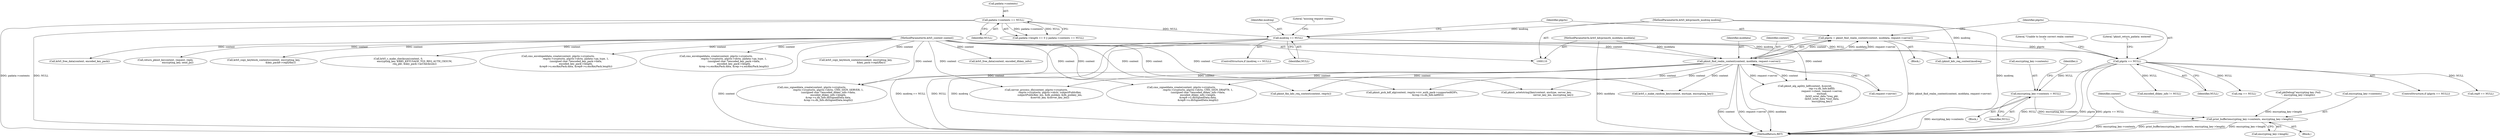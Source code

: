 digraph "0_krb5_db64ca25d661a47b996b4e2645998b5d7f0eb52c@API" {
"1000286" [label="(Call,encrypting_key->contents = NULL)"];
"1000257" [label="(Call,plgctx == NULL)"];
"1000248" [label="(Call,plgctx = pkinit_find_realm_context(context, moddata, request->server))"];
"1000250" [label="(Call,pkinit_find_realm_context(context, moddata, request->server))"];
"1000111" [label="(MethodParameterIn,krb5_context context)"];
"1000120" [label="(MethodParameterIn,krb5_kdcpreauth_moddata moddata)"];
"1000240" [label="(Call,modreq == NULL)"];
"1000121" [label="(MethodParameterIn,krb5_kdcpreauth_modreq modreq)"];
"1000232" [label="(Call,padata->contents == NULL)"];
"1000825" [label="(Call,print_buffer(encrypting_key->contents, encrypting_key->length))"];
"1000287" [label="(Call,encrypting_key->contents)"];
"1000269" [label="(Call,(pkinit_kdc_req_context)modreq)"];
"1000866" [label="(Call,cms_envelopeddata_create(context, plgctx->cryptoctx,\n                                              reqctx->cryptoctx, plgctx->idctx, padata->pa_type, 1,\n                                              (unsigned char *)encoded_key_pack->data,\n                                              encoded_key_pack->length,\n                                              &rep->u.encKeyPack.data, &rep->u.encKeyPack.length))"];
"1000698" [label="(Call,krb5_c_make_random_key(context, enctype, encrypting_key))"];
"1001214" [label="(Call,pkinit_alg_agility_kdf(context, &secret,\n                                            rep->u.dh_Info.kdfID,\n                                            request->client, request->server,\n                                            enctype,\n                                            (krb5_octet_data *)req_pkt,\n                                            (krb5_octet_data *)out_data,\n                                            encrypting_key))"];
"1000245" [label="(Literal,\"missing request context \n\")"];
"1000832" [label="(Call,krb5_copy_keyblock_contents(context, encrypting_key,\n                                        &key_pack->replyKey))"];
"1000256" [label="(ControlStructure,if (plgctx == NULL))"];
"1000249" [label="(Identifier,plgctx)"];
"1000253" [label="(Call,request->server)"];
"1000489" [label="(Call,server_process_dh(context, plgctx->cryptoctx,\n                                   reqctx->cryptoctx, plgctx->idctx, subjectPublicKey,\n                                   subjectPublicKey_len, &dh_pubkey, &dh_pubkey_len,\n                                   &server_key, &server_key_len))"];
"1001339" [label="(Call,pkinit_fini_kdc_req_context(context, reqctx))"];
"1000122" [label="(Block,)"];
"1000236" [label="(Identifier,NULL)"];
"1001105" [label="(Call,pkinit_pick_kdf_alg(context, reqctx->rcv_auth_pack->supportedKDFs,\n                                         &(rep->u.dh_Info.kdfID)))"];
"1000293" [label="(Identifier,i)"];
"1000364" [label="(Call,rep9 == NULL)"];
"1000120" [label="(MethodParameterIn,krb5_kdcpreauth_moddata moddata)"];
"1000226" [label="(Call,padata->length <= 0 || padata->contents == NULL)"];
"1001251" [label="(Call,pkinit_octetstring2key(context, enctype, server_key,\n                                            server_key_len, encrypting_key))"];
"1001352" [label="(Call,krb5_free_data(context, encoded_dhkey_info))"];
"1000233" [label="(Call,padata->contents)"];
"1000829" [label="(Call,encrypting_key->length)"];
"1001359" [label="(Call,krb5_free_data(context, encoded_key_pack))"];
"1000241" [label="(Identifier,modreq)"];
"1000239" [label="(ControlStructure,if (modreq == NULL))"];
"1000259" [label="(Identifier,NULL)"];
"1000257" [label="(Call,plgctx == NULL)"];
"1000825" [label="(Call,print_buffer(encrypting_key->contents, encrypting_key->length))"];
"1000252" [label="(Identifier,moddata)"];
"1000820" [label="(Call,pkiDebug(\"encrypting key (%d)\n\", encrypting_key->length))"];
"1000262" [label="(Literal,\"Unable to locate correct realm context\n\")"];
"1000240" [label="(Call,modreq == NULL)"];
"1000219" [label="(Call,return_pkinit_kx(context, request, reply,\n                                encrypting_key, send_pa))"];
"1000276" [label="(Block,)"];
"1000242" [label="(Identifier,NULL)"];
"1000250" [label="(Call,pkinit_find_realm_context(context, moddata, request->server))"];
"1000596" [label="(Call,cms_signeddata_create(context, plgctx->cryptoctx,\n                                           reqctx->cryptoctx, plgctx->idctx, CMS_SIGN_SERVER, 1,\n                                           (unsigned char *)encoded_dhkey_info->data,\n                                           encoded_dhkey_info->length,\n                                           &rep->u.dh_Info.dhSignedData.data,\n                                           &rep->u.dh_Info.dhSignedData.length))"];
"1000290" [label="(Identifier,NULL)"];
"1000248" [label="(Call,plgctx = pkinit_find_realm_context(context, moddata, request->server))"];
"1000232" [label="(Call,padata->contents == NULL)"];
"1000258" [label="(Identifier,plgctx)"];
"1000935" [label="(Call,krb5_copy_keyblock_contents(context, encrypting_key,\n                                            &key_pack9->replyKey))"];
"1000648" [label="(Call,cms_signeddata_create(context, plgctx->cryptoctx,\n                                           reqctx->cryptoctx, plgctx->idctx, CMS_SIGN_DRAFT9, 1,\n                                           (unsigned char *)encoded_dhkey_info->data,\n                                           encoded_dhkey_info->length,\n                                           &rep9->u.dhSignedData.data,\n                                           &rep9->u.dhSignedData.length))"];
"1000826" [label="(Call,encrypting_key->contents)"];
"1000121" [label="(MethodParameterIn,krb5_kdcpreauth_modreq modreq)"];
"1000286" [label="(Call,encrypting_key->contents = NULL)"];
"1001349" [label="(Call,encoded_dhkey_info != NULL)"];
"1000266" [label="(Literal,\"pkinit_return_padata: entered!\n\")"];
"1000774" [label="(Call,krb5_c_make_checksum(context, 0,\n                                          encrypting_key, KRB5_KEYUSAGE_TGS_REQ_AUTH_CKSUM,\n                                          req_pkt, &key_pack->asChecksum))"];
"1000759" [label="(Block,)"];
"1000833" [label="(Identifier,context)"];
"1000251" [label="(Identifier,context)"];
"1000111" [label="(MethodParameterIn,krb5_context context)"];
"1000961" [label="(Call,cms_envelopeddata_create(context, plgctx->cryptoctx,\n                                              reqctx->cryptoctx, plgctx->idctx, padata->pa_type, 1,\n                                              (unsigned char *)encoded_key_pack->data,\n                                              encoded_key_pack->length,\n                                              &rep9->u.encKeyPack.data, &rep9->u.encKeyPack.length))"];
"1001409" [label="(MethodReturn,RET)"];
"1000344" [label="(Call,rep == NULL)"];
"1000286" -> "1000276"  [label="AST: "];
"1000286" -> "1000290"  [label="CFG: "];
"1000287" -> "1000286"  [label="AST: "];
"1000290" -> "1000286"  [label="AST: "];
"1000293" -> "1000286"  [label="CFG: "];
"1000286" -> "1001409"  [label="DDG: encrypting_key->contents"];
"1000257" -> "1000286"  [label="DDG: NULL"];
"1000286" -> "1000825"  [label="DDG: encrypting_key->contents"];
"1000257" -> "1000256"  [label="AST: "];
"1000257" -> "1000259"  [label="CFG: "];
"1000258" -> "1000257"  [label="AST: "];
"1000259" -> "1000257"  [label="AST: "];
"1000262" -> "1000257"  [label="CFG: "];
"1000266" -> "1000257"  [label="CFG: "];
"1000257" -> "1001409"  [label="DDG: NULL"];
"1000257" -> "1001409"  [label="DDG: plgctx"];
"1000257" -> "1001409"  [label="DDG: plgctx == NULL"];
"1000248" -> "1000257"  [label="DDG: plgctx"];
"1000240" -> "1000257"  [label="DDG: NULL"];
"1000257" -> "1000344"  [label="DDG: NULL"];
"1000257" -> "1000364"  [label="DDG: NULL"];
"1000257" -> "1001349"  [label="DDG: NULL"];
"1000248" -> "1000122"  [label="AST: "];
"1000248" -> "1000250"  [label="CFG: "];
"1000249" -> "1000248"  [label="AST: "];
"1000250" -> "1000248"  [label="AST: "];
"1000258" -> "1000248"  [label="CFG: "];
"1000248" -> "1001409"  [label="DDG: pkinit_find_realm_context(context, moddata, request->server)"];
"1000250" -> "1000248"  [label="DDG: context"];
"1000250" -> "1000248"  [label="DDG: moddata"];
"1000250" -> "1000248"  [label="DDG: request->server"];
"1000250" -> "1000253"  [label="CFG: "];
"1000251" -> "1000250"  [label="AST: "];
"1000252" -> "1000250"  [label="AST: "];
"1000253" -> "1000250"  [label="AST: "];
"1000250" -> "1001409"  [label="DDG: context"];
"1000250" -> "1001409"  [label="DDG: request->server"];
"1000250" -> "1001409"  [label="DDG: moddata"];
"1000111" -> "1000250"  [label="DDG: context"];
"1000120" -> "1000250"  [label="DDG: moddata"];
"1000250" -> "1000489"  [label="DDG: context"];
"1000250" -> "1000596"  [label="DDG: context"];
"1000250" -> "1000648"  [label="DDG: context"];
"1000250" -> "1000698"  [label="DDG: context"];
"1000250" -> "1001105"  [label="DDG: context"];
"1000250" -> "1001214"  [label="DDG: context"];
"1000250" -> "1001214"  [label="DDG: request->server"];
"1000250" -> "1001251"  [label="DDG: context"];
"1000250" -> "1001339"  [label="DDG: context"];
"1000111" -> "1000110"  [label="AST: "];
"1000111" -> "1001409"  [label="DDG: context"];
"1000111" -> "1000219"  [label="DDG: context"];
"1000111" -> "1000489"  [label="DDG: context"];
"1000111" -> "1000596"  [label="DDG: context"];
"1000111" -> "1000648"  [label="DDG: context"];
"1000111" -> "1000698"  [label="DDG: context"];
"1000111" -> "1000774"  [label="DDG: context"];
"1000111" -> "1000832"  [label="DDG: context"];
"1000111" -> "1000866"  [label="DDG: context"];
"1000111" -> "1000935"  [label="DDG: context"];
"1000111" -> "1000961"  [label="DDG: context"];
"1000111" -> "1001105"  [label="DDG: context"];
"1000111" -> "1001214"  [label="DDG: context"];
"1000111" -> "1001251"  [label="DDG: context"];
"1000111" -> "1001339"  [label="DDG: context"];
"1000111" -> "1001352"  [label="DDG: context"];
"1000111" -> "1001359"  [label="DDG: context"];
"1000120" -> "1000110"  [label="AST: "];
"1000120" -> "1001409"  [label="DDG: moddata"];
"1000240" -> "1000239"  [label="AST: "];
"1000240" -> "1000242"  [label="CFG: "];
"1000241" -> "1000240"  [label="AST: "];
"1000242" -> "1000240"  [label="AST: "];
"1000245" -> "1000240"  [label="CFG: "];
"1000249" -> "1000240"  [label="CFG: "];
"1000240" -> "1001409"  [label="DDG: modreq == NULL"];
"1000240" -> "1001409"  [label="DDG: NULL"];
"1000240" -> "1001409"  [label="DDG: modreq"];
"1000121" -> "1000240"  [label="DDG: modreq"];
"1000232" -> "1000240"  [label="DDG: NULL"];
"1000240" -> "1000269"  [label="DDG: modreq"];
"1000121" -> "1000110"  [label="AST: "];
"1000121" -> "1001409"  [label="DDG: modreq"];
"1000121" -> "1000269"  [label="DDG: modreq"];
"1000232" -> "1000226"  [label="AST: "];
"1000232" -> "1000236"  [label="CFG: "];
"1000233" -> "1000232"  [label="AST: "];
"1000236" -> "1000232"  [label="AST: "];
"1000226" -> "1000232"  [label="CFG: "];
"1000232" -> "1001409"  [label="DDG: padata->contents"];
"1000232" -> "1001409"  [label="DDG: NULL"];
"1000232" -> "1000226"  [label="DDG: padata->contents"];
"1000232" -> "1000226"  [label="DDG: NULL"];
"1000825" -> "1000759"  [label="AST: "];
"1000825" -> "1000829"  [label="CFG: "];
"1000826" -> "1000825"  [label="AST: "];
"1000829" -> "1000825"  [label="AST: "];
"1000833" -> "1000825"  [label="CFG: "];
"1000825" -> "1001409"  [label="DDG: encrypting_key->length"];
"1000825" -> "1001409"  [label="DDG: encrypting_key->contents"];
"1000825" -> "1001409"  [label="DDG: print_buffer(encrypting_key->contents, encrypting_key->length)"];
"1000820" -> "1000825"  [label="DDG: encrypting_key->length"];
}
